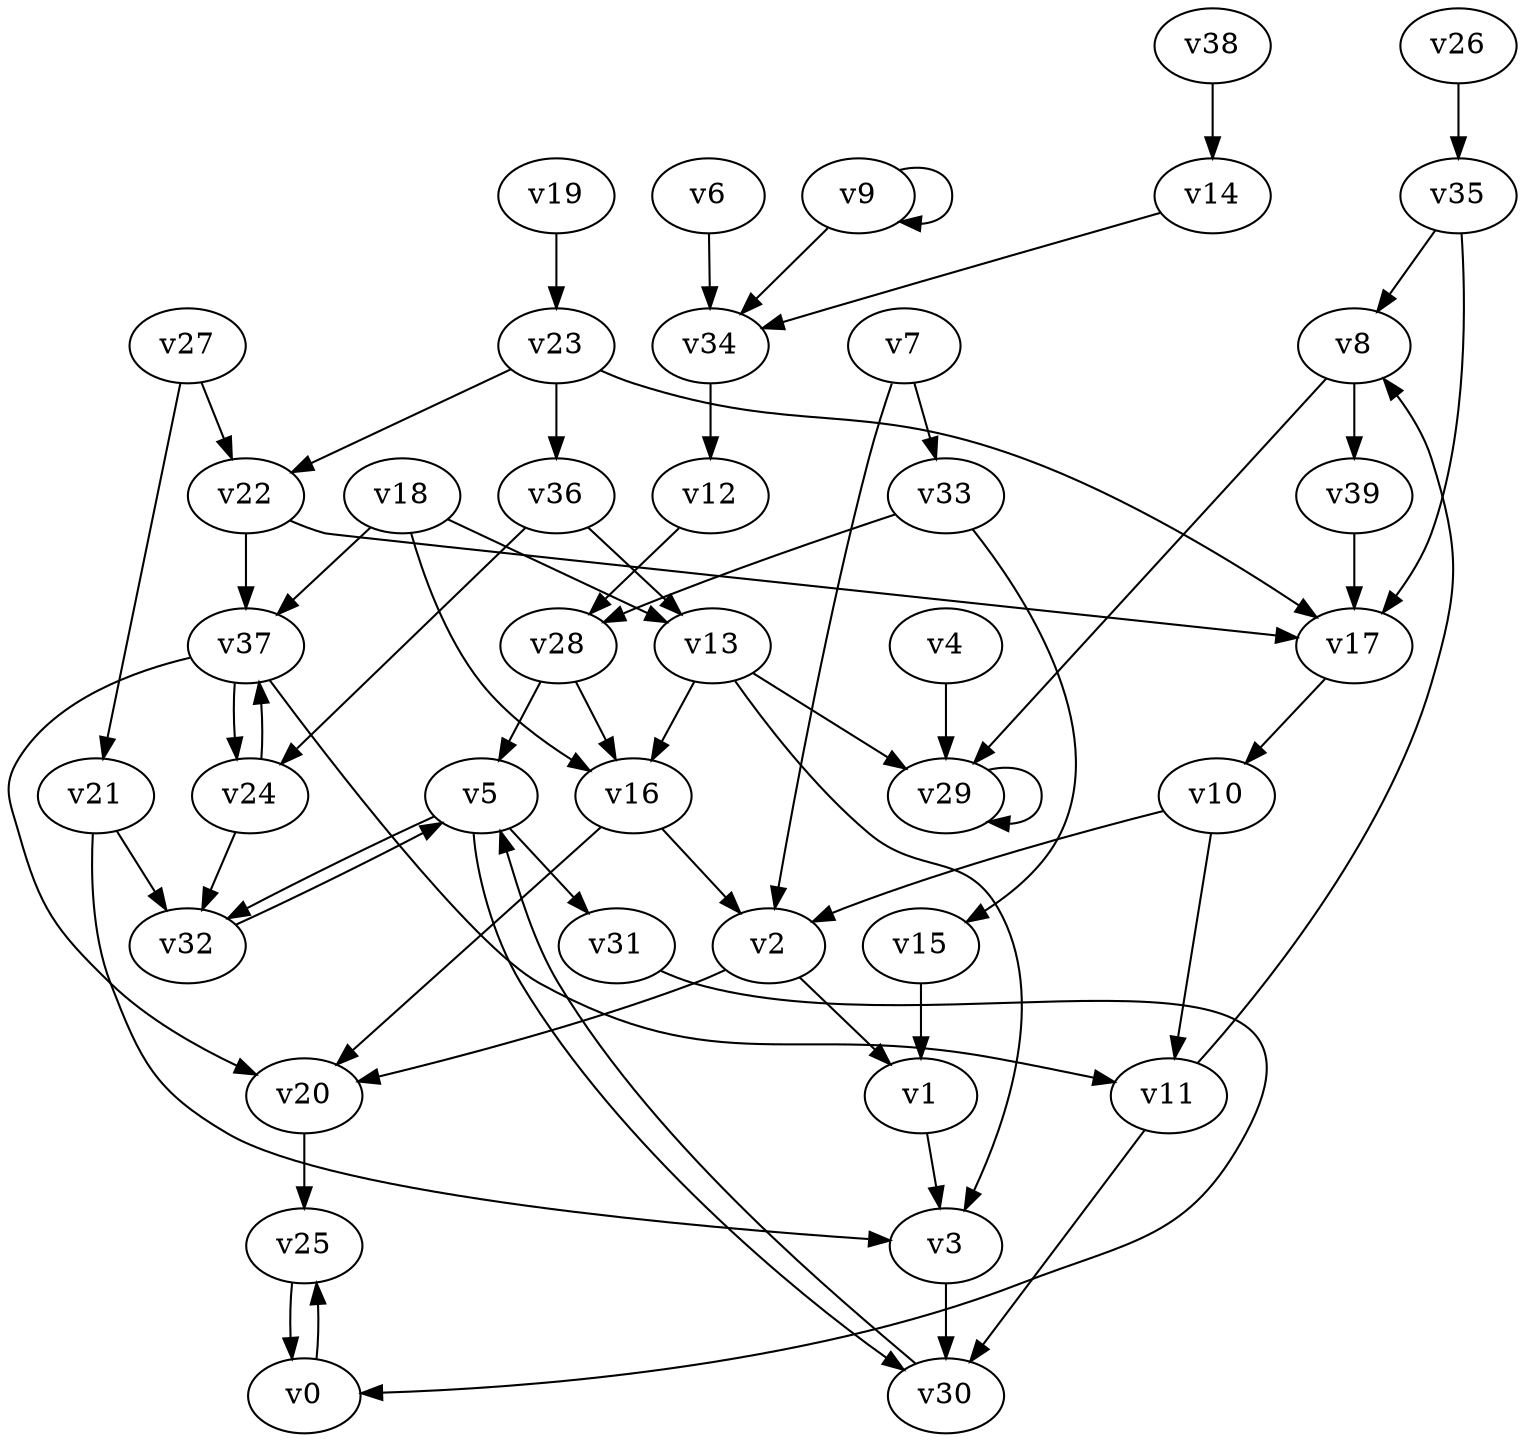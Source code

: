 // Benchmark game 54 - 40 vertices
// time_bound: 16
// targets: v19
digraph G {
    v0 [name="v0", player=1];
    v1 [name="v1", player=0];
    v2 [name="v2", player=0];
    v3 [name="v3", player=0];
    v4 [name="v4", player=1];
    v5 [name="v5", player=0];
    v6 [name="v6", player=1];
    v7 [name="v7", player=1];
    v8 [name="v8", player=1];
    v9 [name="v9", player=1];
    v10 [name="v10", player=0];
    v11 [name="v11", player=1];
    v12 [name="v12", player=1];
    v13 [name="v13", player=0];
    v14 [name="v14", player=0];
    v15 [name="v15", player=1];
    v16 [name="v16", player=1];
    v17 [name="v17", player=1];
    v18 [name="v18", player=1];
    v19 [name="v19", player=0, target=1];
    v20 [name="v20", player=0];
    v21 [name="v21", player=1];
    v22 [name="v22", player=1];
    v23 [name="v23", player=0];
    v24 [name="v24", player=0];
    v25 [name="v25", player=0];
    v26 [name="v26", player=1];
    v27 [name="v27", player=1];
    v28 [name="v28", player=0];
    v29 [name="v29", player=0];
    v30 [name="v30", player=1];
    v31 [name="v31", player=1];
    v32 [name="v32", player=0];
    v33 [name="v33", player=1];
    v34 [name="v34", player=1];
    v35 [name="v35", player=0];
    v36 [name="v36", player=1];
    v37 [name="v37", player=0];
    v38 [name="v38", player=1];
    v39 [name="v39", player=1];

    v0 -> v25 [constraint="t mod 4 == 2"];
    v1 -> v3;
    v2 -> v1;
    v3 -> v30;
    v4 -> v29;
    v5 -> v30;
    v6 -> v34;
    v7 -> v2;
    v8 -> v39;
    v9 -> v9;
    v10 -> v11;
    v11 -> v8 [constraint="t >= 1"];
    v12 -> v28;
    v13 -> v3;
    v14 -> v34 [constraint="t >= 5"];
    v15 -> v1;
    v16 -> v20;
    v17 -> v10;
    v18 -> v37;
    v19 -> v23;
    v20 -> v25;
    v21 -> v3 [constraint="t mod 3 == 2"];
    v22 -> v17 [constraint="t < 5"];
    v23 -> v17;
    v24 -> v32;
    v25 -> v0;
    v26 -> v35;
    v27 -> v21;
    v28 -> v5;
    v29 -> v29 [constraint="t >= 2"];
    v30 -> v5 [constraint="t mod 2 == 0"];
    v31 -> v0 [constraint="t < 12"];
    v32 -> v5;
    v33 -> v15;
    v34 -> v12;
    v35 -> v8;
    v36 -> v24;
    v37 -> v11 [constraint="t mod 4 == 3"];
    v38 -> v14;
    v39 -> v17;
    v18 -> v16;
    v28 -> v16;
    v5 -> v31;
    v22 -> v37;
    v23 -> v22;
    v33 -> v28;
    v10 -> v2;
    v37 -> v24;
    v9 -> v34;
    v36 -> v13;
    v27 -> v22;
    v18 -> v13;
    v21 -> v32;
    v35 -> v17;
    v5 -> v32;
    v13 -> v16;
    v13 -> v29;
    v16 -> v2;
    v7 -> v33;
    v11 -> v30;
    v8 -> v29;
    v37 -> v20;
    v23 -> v36;
    v24 -> v37;
    v2 -> v20;
}

